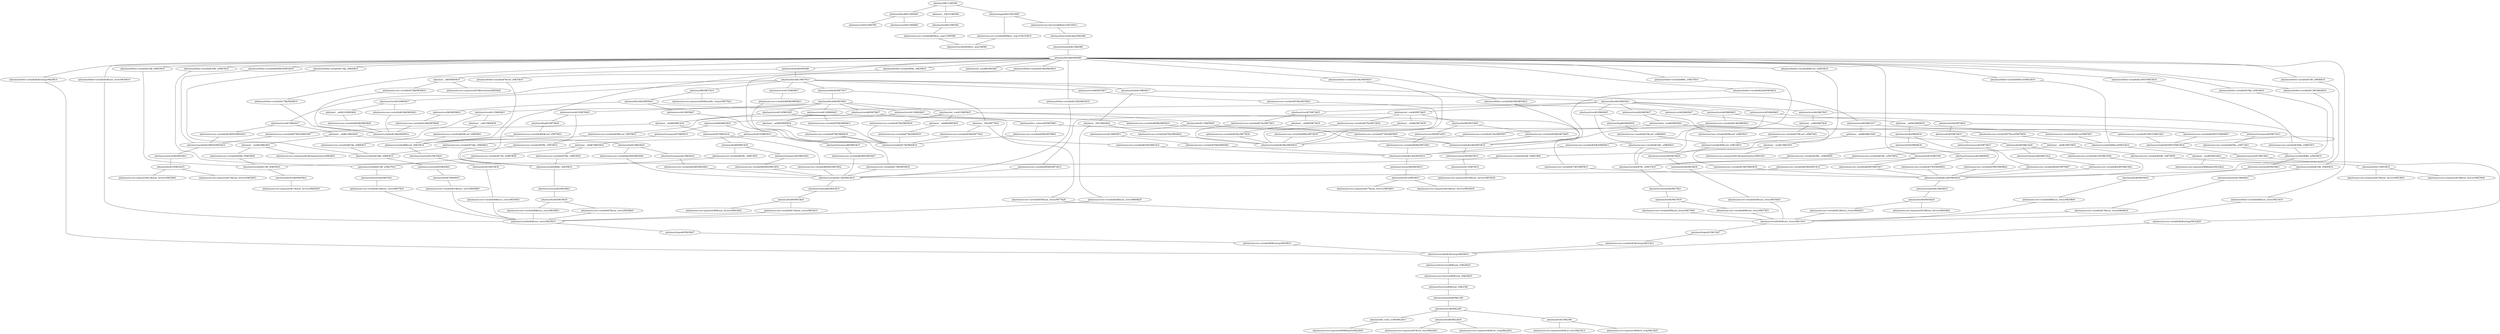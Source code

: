 graph "als.physl" {
    "/phylanx/if$1/10$95$1" -- "/phylanx/__lt$3/10$95$4";
    "/phylanx/__lt$3/10$95$4" -- "/phylanx/len$0/10$95$4";
    "/phylanx/len$0/10$95$4" -- "/phylanx/access-variable$85$sys_argv/10$95$8";
    "/phylanx/access-variable$85$sys_argv/10$95$8" -- "/phylanx/variable$0$sys_argv/0$0$0";
    "/phylanx/variable$0$sys_argv/0$0$0";
    "/phylanx/if$1/10$95$1" -- "/phylanx/block$5/10$96$5";
    "/phylanx/block$5/10$96$5" -- "/phylanx/cout$3/10$97$9";
    "/phylanx/cout$3/10$97$9";
    "/phylanx/block$5/10$96$5" -- "/phylanx/cout$4/10$98$9";
    "/phylanx/cout$4/10$98$9";
    "/phylanx/if$1/10$95$1" -- "/phylanx/apply$0/10$100$5";
    "/phylanx/apply$0/10$100$5" -- "/phylanx/access-function$0$als/10$100$11";
    "/phylanx/access-function$0$als/10$100$11" -- "/phylanx/function$1$als/9$26$8";
    "/phylanx/function$1$als/9$26$8" -- "/phylanx/lambda$1/9$26$8";
    "/phylanx/lambda$1/9$26$8" -- "/phylanx/block$0/9$28$5";
    "/phylanx/block$0/9$28$5" -- "/phylanx/define-variable$2$ratings/9$29$16";
    "/phylanx/define-variable$2$ratings/9$29$16" -- "/phylanx/variable$1$ratings/9$29$16";
    "/phylanx/variable$1$ratings/9$29$16" -- "/phylanx/call-function$0$read_r/9$29$25";
    "/phylanx/call-function$0$read_r/9$29$25" -- "/phylanx/access-function$0$read_r/9$29$25";
    "/phylanx/access-function$0$read_r/9$29$25" -- "/phylanx/function$0$read_r/8$21$8";
    "/phylanx/function$0$read_r/8$21$8" -- "/phylanx/lambda$0/8$21$8";
    "/phylanx/lambda$0/8$21$8" -- "/phylanx/slice$0/8$22$5";
    "/phylanx/slice$0/8$22$5" -- "/phylanx/file_read_csv$0/8$22$11";
    "/phylanx/file_read_csv$0/8$22$11" -- "/phylanx/access-argument$0$filepath/8$22$25";
    "/phylanx/access-argument$0$filepath/8$22$25";
    "/phylanx/slice$0/8$22$5" -- "/phylanx/list$0/8$22$36";
    "/phylanx/list$0/8$22$36" -- "/phylanx/access-argument$1$row_start/8$22$41";
    "/phylanx/access-argument$1$row_start/8$22$41";
    "/phylanx/list$0/8$22$36" -- "/phylanx/access-argument$2$row_stop/8$22$52";
    "/phylanx/access-argument$2$row_stop/8$22$52";
    "/phylanx/slice$0/8$22$5" -- "/phylanx/list$1/8$23$9";
    "/phylanx/list$1/8$23$9" -- "/phylanx/access-argument$3$col_start/8$23$14";
    "/phylanx/access-argument$3$col_start/8$23$14";
    "/phylanx/list$1/8$23$9" -- "/phylanx/access-argument$4$col_stop/8$23$25";
    "/phylanx/access-argument$4$col_stop/8$23$25";
    "/phylanx/block$0/9$28$5" -- "/phylanx/define-variable$3$num_users/9$30$16";
    "/phylanx/define-variable$3$num_users/9$30$16" -- "/phylanx/variable$2$num_users/9$30$16";
    "/phylanx/variable$2$num_users/9$30$16" -- "/phylanx/shape$0/9$30$27";
    "/phylanx/shape$0/9$30$27" -- "/phylanx/access-variable$0$ratings/9$30$33";
    "/phylanx/access-variable$0$ratings/9$30$33" -- "/phylanx/variable$1$ratings/9$29$16";
    "/phylanx/block$0/9$28$5" -- "/phylanx/define-variable$4$num_items/9$31$16";
    "/phylanx/define-variable$4$num_items/9$31$16" -- "/phylanx/variable$3$num_items/9$31$16";
    "/phylanx/variable$3$num_items/9$31$16" -- "/phylanx/shape$1/9$31$27";
    "/phylanx/shape$1/9$31$27" -- "/phylanx/access-variable$1$ratings/9$31$33";
    "/phylanx/access-variable$1$ratings/9$31$33" -- "/phylanx/variable$1$ratings/9$29$16";
    "/phylanx/block$0/9$28$5" -- "/phylanx/define-variable$5$conf/9$32$16";
    "/phylanx/define-variable$5$conf/9$32$16" -- "/phylanx/variable$4$conf/9$32$16";
    "/phylanx/variable$4$conf/9$32$16" -- "/phylanx/__mul$0/9$32$22";
    "/phylanx/__mul$0/9$32$22" -- "/phylanx/access-argument$8$alpha/9$32$22";
    "/phylanx/access-argument$8$alpha/9$32$22";
    "/phylanx/__mul$0/9$32$22" -- "/phylanx/access-variable$2$ratings/9$32$29";
    "/phylanx/access-variable$2$ratings/9$32$29" -- "/phylanx/variable$1$ratings/9$29$16";
    "/phylanx/block$0/9$28$5" -- "/phylanx/define-variable$6$conf_u/9$34$16";
    "/phylanx/define-variable$6$conf_u/9$34$16" -- "/phylanx/variable$5$conf_u/9$34$16";
    "/phylanx/variable$5$conf_u/9$34$16" -- "/phylanx/constant$0/9$34$24";
    "/phylanx/constant$0/9$34$24" -- "/phylanx/list$2/9$34$38";
    "/phylanx/list$2/9$34$38" -- "/phylanx/access-variable$3$num_items/9$34$43";
    "/phylanx/access-variable$3$num_items/9$34$43" -- "/phylanx/variable$3$num_items/9$31$16";
    "/phylanx/block$0/9$28$5" -- "/phylanx/define-variable$7$conf_i/9$35$16";
    "/phylanx/define-variable$7$conf_i/9$35$16" -- "/phylanx/variable$6$conf_i/9$35$16";
    "/phylanx/variable$6$conf_i/9$35$16" -- "/phylanx/constant$1/9$35$24";
    "/phylanx/constant$1/9$35$24" -- "/phylanx/list$3/9$35$38";
    "/phylanx/list$3/9$35$38" -- "/phylanx/access-variable$4$num_users/9$35$43";
    "/phylanx/access-variable$4$num_users/9$35$43" -- "/phylanx/variable$2$num_users/9$30$16";
    "/phylanx/block$0/9$28$5" -- "/phylanx/define-variable$8$c_u/9$37$16";
    "/phylanx/define-variable$8$c_u/9$37$16" -- "/phylanx/variable$7$c_u/9$37$16";
    "/phylanx/variable$7$c_u/9$37$16" -- "/phylanx/constant$2/9$37$21";
    "/phylanx/constant$2/9$37$21" -- "/phylanx/list$4/9$37$35";
    "/phylanx/list$4/9$37$35" -- "/phylanx/access-variable$5$num_items/9$37$40";
    "/phylanx/access-variable$5$num_items/9$37$40" -- "/phylanx/variable$3$num_items/9$31$16";
    "/phylanx/list$4/9$37$35" -- "/phylanx/access-variable$6$num_items/9$37$51";
    "/phylanx/access-variable$6$num_items/9$37$51" -- "/phylanx/variable$3$num_items/9$31$16";
    "/phylanx/block$0/9$28$5" -- "/phylanx/define-variable$9$c_i/9$38$16";
    "/phylanx/define-variable$9$c_i/9$38$16" -- "/phylanx/variable$8$c_i/9$38$16";
    "/phylanx/variable$8$c_i/9$38$16" -- "/phylanx/constant$3/9$38$21";
    "/phylanx/constant$3/9$38$21" -- "/phylanx/list$5/9$38$35";
    "/phylanx/list$5/9$38$35" -- "/phylanx/access-variable$7$num_users/9$38$40";
    "/phylanx/access-variable$7$num_users/9$38$40" -- "/phylanx/variable$2$num_users/9$30$16";
    "/phylanx/list$5/9$38$35" -- "/phylanx/access-variable$8$num_users/9$38$51";
    "/phylanx/access-variable$8$num_users/9$38$51" -- "/phylanx/variable$2$num_users/9$30$16";
    "/phylanx/block$0/9$28$5" -- "/phylanx/define-variable$10$p_u/9$39$16";
    "/phylanx/define-variable$10$p_u/9$39$16" -- "/phylanx/variable$9$p_u/9$39$16";
    "/phylanx/variable$9$p_u/9$39$16" -- "/phylanx/constant$4/9$39$21";
    "/phylanx/constant$4/9$39$21" -- "/phylanx/list$6/9$39$35";
    "/phylanx/list$6/9$39$35" -- "/phylanx/access-variable$9$num_items/9$39$40";
    "/phylanx/access-variable$9$num_items/9$39$40" -- "/phylanx/variable$3$num_items/9$31$16";
    "/phylanx/block$0/9$28$5" -- "/phylanx/define-variable$11$p_i/9$40$16";
    "/phylanx/define-variable$11$p_i/9$40$16" -- "/phylanx/variable$10$p_i/9$40$16";
    "/phylanx/variable$10$p_i/9$40$16" -- "/phylanx/constant$5/9$40$21";
    "/phylanx/constant$5/9$40$21" -- "/phylanx/list$7/9$40$35";
    "/phylanx/list$7/9$40$35" -- "/phylanx/access-variable$10$num_users/9$40$40";
    "/phylanx/access-variable$10$num_users/9$40$40" -- "/phylanx/variable$2$num_users/9$30$16";
    "/phylanx/block$0/9$28$5" -- "/phylanx/set_seed$0/9$42$9";
    "/phylanx/set_seed$0/9$42$9";
    "/phylanx/block$0/9$28$5" -- "/phylanx/define-variable$12$X/9$43$16";
    "/phylanx/define-variable$12$X/9$43$16" -- "/phylanx/variable$11$X/9$43$16";
    "/phylanx/variable$11$X/9$43$16" -- "/phylanx/random$0/9$43$19";
    "/phylanx/random$0/9$43$19" -- "/phylanx/list$8/9$43$26";
    "/phylanx/list$8/9$43$26" -- "/phylanx/access-variable$11$num_users/9$43$31";
    "/phylanx/access-variable$11$num_users/9$43$31" -- "/phylanx/variable$2$num_users/9$30$16";
    "/phylanx/list$8/9$43$26" -- "/phylanx/access-argument$9$num_factors/9$43$42";
    "/phylanx/access-argument$9$num_factors/9$43$42";
    "/phylanx/block$0/9$28$5" -- "/phylanx/define-variable$13$Y/9$44$16";
    "/phylanx/define-variable$13$Y/9$44$16" -- "/phylanx/variable$12$Y/9$44$16";
    "/phylanx/variable$12$Y/9$44$16" -- "/phylanx/random$1/9$44$19";
    "/phylanx/random$1/9$44$19" -- "/phylanx/list$9/9$44$26";
    "/phylanx/list$9/9$44$26" -- "/phylanx/access-variable$12$num_items/9$44$31";
    "/phylanx/access-variable$12$num_items/9$44$31" -- "/phylanx/variable$3$num_items/9$31$16";
    "/phylanx/list$9/9$44$26" -- "/phylanx/access-argument$10$num_factors/9$44$42";
    "/phylanx/access-argument$10$num_factors/9$44$42";
    "/phylanx/block$0/9$28$5" -- "/phylanx/define-variable$14$I_f/9$45$16";
    "/phylanx/define-variable$14$I_f/9$45$16" -- "/phylanx/variable$13$I_f/9$45$16";
    "/phylanx/variable$13$I_f/9$45$16" -- "/phylanx/identity$0/9$45$21";
    "/phylanx/identity$0/9$45$21" -- "/phylanx/access-argument$11$num_factors/9$45$30";
    "/phylanx/access-argument$11$num_factors/9$45$30";
    "/phylanx/block$0/9$28$5" -- "/phylanx/define-variable$15$I_i/9$46$16";
    "/phylanx/define-variable$15$I_i/9$46$16" -- "/phylanx/variable$14$I_i/9$46$16";
    "/phylanx/variable$14$I_i/9$46$16" -- "/phylanx/identity$1/9$46$21";
    "/phylanx/identity$1/9$46$21" -- "/phylanx/access-variable$13$num_items/9$46$30";
    "/phylanx/access-variable$13$num_items/9$46$30" -- "/phylanx/variable$3$num_items/9$31$16";
    "/phylanx/block$0/9$28$5" -- "/phylanx/define-variable$16$I_u/9$47$16";
    "/phylanx/define-variable$16$I_u/9$47$16" -- "/phylanx/variable$15$I_u/9$47$16";
    "/phylanx/variable$15$I_u/9$47$16" -- "/phylanx/identity$2/9$47$21";
    "/phylanx/identity$2/9$47$21" -- "/phylanx/access-variable$14$num_users/9$47$30";
    "/phylanx/access-variable$14$num_users/9$47$30" -- "/phylanx/variable$2$num_users/9$30$16";
    "/phylanx/block$0/9$28$5" -- "/phylanx/define-variable$17$k/9$48$16";
    "/phylanx/define-variable$17$k/9$48$16" -- "/phylanx/variable$16$k/9$48$16";
    "/phylanx/variable$16$k/9$48$16";
    "/phylanx/block$0/9$28$5" -- "/phylanx/define-variable$18$i/9$49$16";
    "/phylanx/define-variable$18$i/9$49$16" -- "/phylanx/variable$17$i/9$49$16";
    "/phylanx/variable$17$i/9$49$16";
    "/phylanx/block$0/9$28$5" -- "/phylanx/define-variable$19$u/9$50$16";
    "/phylanx/define-variable$19$u/9$50$16" -- "/phylanx/variable$18$u/9$50$16";
    "/phylanx/variable$18$u/9$50$16";
    "/phylanx/block$0/9$28$5" -- "/phylanx/define-variable$20$XtX/9$52$16";
    "/phylanx/define-variable$20$XtX/9$52$16" -- "/phylanx/variable$19$XtX/9$52$16";
    "/phylanx/variable$19$XtX/9$52$16" -- "/phylanx/constant$6/9$52$21";
    "/phylanx/constant$6/9$52$21" -- "/phylanx/list$10/9$52$35";
    "/phylanx/list$10/9$52$35" -- "/phylanx/access-argument$12$num_factors/9$52$40";
    "/phylanx/access-argument$12$num_factors/9$52$40";
    "/phylanx/list$10/9$52$35" -- "/phylanx/access-argument$13$num_factors/9$52$53";
    "/phylanx/access-argument$13$num_factors/9$52$53";
    "/phylanx/block$0/9$28$5" -- "/phylanx/define-variable$21$YtY/9$53$16";
    "/phylanx/define-variable$21$YtY/9$53$16" -- "/phylanx/variable$20$YtY/9$53$16";
    "/phylanx/variable$20$YtY/9$53$16" -- "/phylanx/constant$7/9$53$21";
    "/phylanx/constant$7/9$53$21" -- "/phylanx/list$11/9$53$35";
    "/phylanx/list$11/9$53$35" -- "/phylanx/access-argument$14$num_factors/9$53$40";
    "/phylanx/access-argument$14$num_factors/9$53$40";
    "/phylanx/list$11/9$53$35" -- "/phylanx/access-argument$15$num_factors/9$53$53";
    "/phylanx/access-argument$15$num_factors/9$53$53";
    "/phylanx/block$0/9$28$5" -- "/phylanx/define-variable$22$A/9$54$16";
    "/phylanx/define-variable$22$A/9$54$16" -- "/phylanx/variable$21$A/9$54$16";
    "/phylanx/variable$21$A/9$54$16" -- "/phylanx/constant$8/9$54$19";
    "/phylanx/constant$8/9$54$19" -- "/phylanx/list$12/9$54$33";
    "/phylanx/list$12/9$54$33" -- "/phylanx/access-argument$16$num_factors/9$54$38";
    "/phylanx/access-argument$16$num_factors/9$54$38";
    "/phylanx/list$12/9$54$33" -- "/phylanx/access-argument$17$num_factors/9$54$51";
    "/phylanx/access-argument$17$num_factors/9$54$51";
    "/phylanx/block$0/9$28$5" -- "/phylanx/define-variable$23$b/9$55$16";
    "/phylanx/define-variable$23$b/9$55$16" -- "/phylanx/variable$22$b/9$55$16";
    "/phylanx/variable$22$b/9$55$16" -- "/phylanx/constant$9/9$55$19";
    "/phylanx/constant$9/9$55$19" -- "/phylanx/list$13/9$55$33";
    "/phylanx/list$13/9$55$33" -- "/phylanx/access-argument$18$num_factors/9$55$38";
    "/phylanx/access-argument$18$num_factors/9$55$38";
    "/phylanx/block$0/9$28$5" -- "/phylanx/while$0/9$56$9";
    "/phylanx/while$0/9$56$9" -- "/phylanx/__lt$0/9$56$16";
    "/phylanx/__lt$0/9$56$16" -- "/phylanx/access-variable$15$k/9$56$16";
    "/phylanx/access-variable$15$k/9$56$16" -- "/phylanx/variable$16$k/9$48$16";
    "/phylanx/variable$16$k/9$48$16";
    "/phylanx/__lt$0/9$56$16" -- "/phylanx/access-argument$19$iterations/9$56$20";
    "/phylanx/access-argument$19$iterations/9$56$20";
    "/phylanx/while$0/9$56$9" -- "/phylanx/block$1/9$57$13";
    "/phylanx/block$1/9$57$13" -- "/phylanx/if$0/9$57$19";
    "/phylanx/if$0/9$57$19" -- "/phylanx/access-argument$20$enable_output/9$57$23";
    "/phylanx/access-argument$20$enable_output/9$57$23";
    "/phylanx/if$0/9$57$19" -- "/phylanx/block$2/9$58$23";
    "/phylanx/block$2/9$58$23" -- "/phylanx/cout$0/9$58$29";
    "/phylanx/cout$0/9$58$29" -- "/phylanx/access-variable$16$k/9$58$48";
    "/phylanx/access-variable$16$k/9$58$48" -- "/phylanx/variable$16$k/9$48$16";
    "/phylanx/variable$16$k/9$48$16";
    "/phylanx/block$2/9$58$23" -- "/phylanx/cout$1/9$59$27";
    "/phylanx/cout$1/9$59$27" -- "/phylanx/access-variable$17$X/9$59$39";
    "/phylanx/access-variable$17$X/9$59$39" -- "/phylanx/variable$11$X/9$43$16";
    "/phylanx/block$2/9$58$23" -- "/phylanx/cout$2/9$60$27";
    "/phylanx/cout$2/9$60$27" -- "/phylanx/access-variable$18$Y/9$60$39";
    "/phylanx/access-variable$18$Y/9$60$39" -- "/phylanx/variable$12$Y/9$44$16";
    "/phylanx/block$1/9$57$13" -- "/phylanx/store$0/9$61$17";
    "/phylanx/store$0/9$61$17" -- "/phylanx/access-variable$19$YtY/9$61$23";
    "/phylanx/access-variable$19$YtY/9$61$23" -- "/phylanx/variable$20$YtY/9$53$16";
    "/phylanx/store$0/9$61$17" -- "/phylanx/__add$0/9$61$28";
    "/phylanx/__add$0/9$61$28" -- "/phylanx/dot$0/9$61$28";
    "/phylanx/dot$0/9$61$28" -- "/phylanx/transpose$0/9$61$32";
    "/phylanx/transpose$0/9$61$32" -- "/phylanx/access-variable$20$Y/9$61$42";
    "/phylanx/access-variable$20$Y/9$61$42" -- "/phylanx/variable$12$Y/9$44$16";
    "/phylanx/dot$0/9$61$28" -- "/phylanx/access-variable$21$Y/9$61$46";
    "/phylanx/access-variable$21$Y/9$61$46" -- "/phylanx/variable$12$Y/9$44$16";
    "/phylanx/__add$0/9$61$28" -- "/phylanx/__mul$1/9$61$51";
    "/phylanx/__mul$1/9$61$51" -- "/phylanx/access-argument$21$regularization/9$61$51";
    "/phylanx/access-argument$21$regularization/9$61$51";
    "/phylanx/__mul$1/9$61$51" -- "/phylanx/access-variable$22$I_f/9$61$68";
    "/phylanx/access-variable$22$I_f/9$61$68" -- "/phylanx/variable$13$I_f/9$45$16";
    "/phylanx/block$1/9$57$13" -- "/phylanx/store$1/9$62$17";
    "/phylanx/store$1/9$62$17" -- "/phylanx/access-variable$23$XtX/9$62$23";
    "/phylanx/access-variable$23$XtX/9$62$23" -- "/phylanx/variable$19$XtX/9$52$16";
    "/phylanx/store$1/9$62$17" -- "/phylanx/__add$1/9$62$28";
    "/phylanx/__add$1/9$62$28" -- "/phylanx/dot$1/9$62$28";
    "/phylanx/dot$1/9$62$28" -- "/phylanx/transpose$1/9$62$32";
    "/phylanx/transpose$1/9$62$32" -- "/phylanx/access-variable$24$X/9$62$42";
    "/phylanx/access-variable$24$X/9$62$42" -- "/phylanx/variable$11$X/9$43$16";
    "/phylanx/dot$1/9$62$28" -- "/phylanx/access-variable$25$X/9$62$46";
    "/phylanx/access-variable$25$X/9$62$46" -- "/phylanx/variable$11$X/9$43$16";
    "/phylanx/__add$1/9$62$28" -- "/phylanx/__mul$2/9$62$51";
    "/phylanx/__mul$2/9$62$51" -- "/phylanx/access-argument$22$regularization/9$62$51";
    "/phylanx/access-argument$22$regularization/9$62$51";
    "/phylanx/__mul$2/9$62$51" -- "/phylanx/access-variable$26$I_f/9$62$68";
    "/phylanx/access-variable$26$I_f/9$62$68" -- "/phylanx/variable$13$I_f/9$45$16";
    "/phylanx/block$1/9$57$13" -- "/phylanx/while$1/9$64$17";
    "/phylanx/while$1/9$64$17" -- "/phylanx/__lt$1/9$64$24";
    "/phylanx/__lt$1/9$64$24" -- "/phylanx/access-variable$27$u/9$64$24";
    "/phylanx/access-variable$27$u/9$64$24" -- "/phylanx/variable$18$u/9$50$16";
    "/phylanx/variable$18$u/9$50$16";
    "/phylanx/__lt$1/9$64$24" -- "/phylanx/access-variable$28$num_users/9$64$28";
    "/phylanx/access-variable$28$num_users/9$64$28" -- "/phylanx/variable$2$num_users/9$30$16";
    "/phylanx/while$1/9$64$17" -- "/phylanx/block$3/9$65$21";
    "/phylanx/block$3/9$65$21" -- "/phylanx/store$2/9$65$27";
    "/phylanx/store$2/9$65$27" -- "/phylanx/access-variable$29$conf_u/9$65$33";
    "/phylanx/access-variable$29$conf_u/9$65$33" -- "/phylanx/variable$5$conf_u/9$34$16";
    "/phylanx/store$2/9$65$27" -- "/phylanx/slice_row$0/9$65$41";
    "/phylanx/slice_row$0/9$65$41" -- "/phylanx/access-variable$30$conf/9$65$51";
    "/phylanx/access-variable$30$conf/9$65$51" -- "/phylanx/variable$4$conf/9$32$16";
    "/phylanx/slice_row$0/9$65$41" -- "/phylanx/access-variable$31$u/9$65$57";
    "/phylanx/access-variable$31$u/9$65$57" -- "/phylanx/variable$18$u/9$50$16";
    "/phylanx/variable$18$u/9$50$16";
    "/phylanx/block$3/9$65$21" -- "/phylanx/store$3/9$66$25";
    "/phylanx/store$3/9$66$25" -- "/phylanx/access-variable$32$c_u/9$66$31";
    "/phylanx/access-variable$32$c_u/9$66$31" -- "/phylanx/variable$7$c_u/9$37$16";
    "/phylanx/store$3/9$66$25" -- "/phylanx/diag$0/9$66$36";
    "/phylanx/diag$0/9$66$36" -- "/phylanx/access-variable$33$conf_u/9$66$41";
    "/phylanx/access-variable$33$conf_u/9$66$41" -- "/phylanx/variable$5$conf_u/9$34$16";
    "/phylanx/block$3/9$65$21" -- "/phylanx/store$4/9$67$25";
    "/phylanx/store$4/9$67$25" -- "/phylanx/access-variable$34$p_u/9$67$31";
    "/phylanx/access-variable$34$p_u/9$67$31" -- "/phylanx/variable$9$p_u/9$39$16";
    "/phylanx/store$4/9$67$25" -- "/phylanx/__ne$0/9$67$36";
    "/phylanx/__ne$0/9$67$36" -- "/phylanx/access-variable$35$conf_u/9$67$41";
    "/phylanx/access-variable$35$conf_u/9$67$41" -- "/phylanx/variable$5$conf_u/9$34$16";
    "/phylanx/block$3/9$65$21" -- "/phylanx/store$5/9$68$25";
    "/phylanx/store$5/9$68$25" -- "/phylanx/access-variable$36$A/9$68$31";
    "/phylanx/access-variable$36$A/9$68$31" -- "/phylanx/variable$21$A/9$54$16";
    "/phylanx/store$5/9$68$25" -- "/phylanx/__add$2/9$68$34";
    "/phylanx/__add$2/9$68$34" -- "/phylanx/dot$2/9$68$34";
    "/phylanx/dot$2/9$68$34" -- "/phylanx/dot$3/9$68$38";
    "/phylanx/dot$3/9$68$38" -- "/phylanx/transpose$2/9$68$42";
    "/phylanx/transpose$2/9$68$42" -- "/phylanx/access-variable$37$Y/9$68$52";
    "/phylanx/access-variable$37$Y/9$68$52" -- "/phylanx/variable$12$Y/9$44$16";
    "/phylanx/dot$3/9$68$38" -- "/phylanx/access-variable$38$c_u/9$68$56";
    "/phylanx/access-variable$38$c_u/9$68$56" -- "/phylanx/variable$7$c_u/9$37$16";
    "/phylanx/dot$2/9$68$34" -- "/phylanx/access-variable$39$Y/9$68$62";
    "/phylanx/access-variable$39$Y/9$68$62" -- "/phylanx/variable$12$Y/9$44$16";
    "/phylanx/__add$2/9$68$34" -- "/phylanx/access-variable$40$YtY/9$68$67";
    "/phylanx/access-variable$40$YtY/9$68$67" -- "/phylanx/variable$20$YtY/9$53$16";
    "/phylanx/block$3/9$65$21" -- "/phylanx/store$6/9$69$25";
    "/phylanx/store$6/9$69$25" -- "/phylanx/access-variable$41$b/9$69$31";
    "/phylanx/access-variable$41$b/9$69$31" -- "/phylanx/variable$22$b/9$55$16";
    "/phylanx/store$6/9$69$25" -- "/phylanx/dot$4/9$70$29";
    "/phylanx/dot$4/9$70$29" -- "/phylanx/dot$5/9$70$33";
    "/phylanx/dot$5/9$70$33" -- "/phylanx/transpose$3/9$70$37";
    "/phylanx/transpose$3/9$70$37" -- "/phylanx/access-variable$42$Y/9$70$47";
    "/phylanx/access-variable$42$Y/9$70$47" -- "/phylanx/variable$12$Y/9$44$16";
    "/phylanx/dot$5/9$70$33" -- "/phylanx/__add$3/9$70$52";
    "/phylanx/__add$3/9$70$52" -- "/phylanx/access-variable$43$c_u/9$70$52";
    "/phylanx/access-variable$43$c_u/9$70$52" -- "/phylanx/variable$7$c_u/9$37$16";
    "/phylanx/__add$3/9$70$52" -- "/phylanx/access-variable$44$I_i/9$70$58";
    "/phylanx/access-variable$44$I_i/9$70$58" -- "/phylanx/variable$14$I_i/9$46$16";
    "/phylanx/dot$4/9$70$29" -- "/phylanx/transpose$4/9$71$33";
    "/phylanx/transpose$4/9$71$33" -- "/phylanx/access-variable$45$p_u/9$71$43";
    "/phylanx/access-variable$45$p_u/9$71$43" -- "/phylanx/variable$9$p_u/9$39$16";
    "/phylanx/block$3/9$65$21" -- "/phylanx/set_row$0/9$72$25";
    "/phylanx/set_row$0/9$72$25" -- "/phylanx/access-variable$46$X/9$72$33";
    "/phylanx/access-variable$46$X/9$72$33" -- "/phylanx/variable$11$X/9$43$16";
    "/phylanx/set_row$0/9$72$25" -- "/phylanx/access-variable$47$u/9$72$36";
    "/phylanx/access-variable$47$u/9$72$36" -- "/phylanx/variable$18$u/9$50$16";
    "/phylanx/variable$18$u/9$50$16";
    "/phylanx/set_row$0/9$72$25" -- "/phylanx/__add$4/9$72$39";
    "/phylanx/__add$4/9$72$39" -- "/phylanx/access-variable$48$u/9$72$39";
    "/phylanx/access-variable$48$u/9$72$39" -- "/phylanx/variable$18$u/9$50$16";
    "/phylanx/variable$18$u/9$50$16";
    "/phylanx/set_row$0/9$72$25" -- "/phylanx/dot$6/9$72$49";
    "/phylanx/dot$6/9$72$49" -- "/phylanx/inverse$0/9$72$53";
    "/phylanx/inverse$0/9$72$53" -- "/phylanx/access-variable$49$A/9$72$61";
    "/phylanx/access-variable$49$A/9$72$61" -- "/phylanx/variable$21$A/9$54$16";
    "/phylanx/dot$6/9$72$49" -- "/phylanx/access-variable$50$b/9$72$65";
    "/phylanx/access-variable$50$b/9$72$65" -- "/phylanx/variable$22$b/9$55$16";
    "/phylanx/block$3/9$65$21" -- "/phylanx/store$7/9$73$25";
    "/phylanx/store$7/9$73$25" -- "/phylanx/access-variable$51$u/9$73$31";
    "/phylanx/access-variable$51$u/9$73$31" -- "/phylanx/variable$18$u/9$50$16";
    "/phylanx/variable$18$u/9$50$16";
    "/phylanx/store$7/9$73$25" -- "/phylanx/__add$5/9$73$34";
    "/phylanx/__add$5/9$73$34" -- "/phylanx/access-variable$52$u/9$73$34";
    "/phylanx/access-variable$52$u/9$73$34" -- "/phylanx/variable$18$u/9$50$16";
    "/phylanx/variable$18$u/9$50$16";
    "/phylanx/block$1/9$57$13" -- "/phylanx/store$8/9$76$17";
    "/phylanx/store$8/9$76$17" -- "/phylanx/access-variable$53$u/9$76$23";
    "/phylanx/access-variable$53$u/9$76$23" -- "/phylanx/variable$18$u/9$50$16";
    "/phylanx/variable$18$u/9$50$16";
    "/phylanx/block$1/9$57$13" -- "/phylanx/while$2/9$77$17";
    "/phylanx/while$2/9$77$17" -- "/phylanx/__lt$2/9$77$24";
    "/phylanx/__lt$2/9$77$24" -- "/phylanx/access-variable$54$i/9$77$24";
    "/phylanx/access-variable$54$i/9$77$24" -- "/phylanx/variable$17$i/9$49$16";
    "/phylanx/variable$17$i/9$49$16";
    "/phylanx/__lt$2/9$77$24" -- "/phylanx/access-variable$55$num_items/9$77$28";
    "/phylanx/access-variable$55$num_items/9$77$28" -- "/phylanx/variable$3$num_items/9$31$16";
    "/phylanx/while$2/9$77$17" -- "/phylanx/block$4/9$78$21";
    "/phylanx/block$4/9$78$21" -- "/phylanx/store$9/9$78$27";
    "/phylanx/store$9/9$78$27" -- "/phylanx/access-variable$56$conf_i/9$78$33";
    "/phylanx/access-variable$56$conf_i/9$78$33" -- "/phylanx/variable$6$conf_i/9$35$16";
    "/phylanx/store$9/9$78$27" -- "/phylanx/slice_column$0/9$78$41";
    "/phylanx/slice_column$0/9$78$41" -- "/phylanx/access-variable$57$conf/9$78$54";
    "/phylanx/access-variable$57$conf/9$78$54" -- "/phylanx/variable$4$conf/9$32$16";
    "/phylanx/slice_column$0/9$78$41" -- "/phylanx/access-variable$58$i/9$78$60";
    "/phylanx/access-variable$58$i/9$78$60" -- "/phylanx/variable$17$i/9$49$16";
    "/phylanx/variable$17$i/9$49$16";
    "/phylanx/block$4/9$78$21" -- "/phylanx/store$10/9$79$25";
    "/phylanx/store$10/9$79$25" -- "/phylanx/access-variable$59$c_i/9$79$31";
    "/phylanx/access-variable$59$c_i/9$79$31" -- "/phylanx/variable$8$c_i/9$38$16";
    "/phylanx/store$10/9$79$25" -- "/phylanx/diag$1/9$79$36";
    "/phylanx/diag$1/9$79$36" -- "/phylanx/access-variable$60$conf_i/9$79$41";
    "/phylanx/access-variable$60$conf_i/9$79$41" -- "/phylanx/variable$6$conf_i/9$35$16";
    "/phylanx/block$4/9$78$21" -- "/phylanx/store$11/9$80$25";
    "/phylanx/store$11/9$80$25" -- "/phylanx/access-variable$61$p_i/9$80$31";
    "/phylanx/access-variable$61$p_i/9$80$31" -- "/phylanx/variable$10$p_i/9$40$16";
    "/phylanx/store$11/9$80$25" -- "/phylanx/__ne$1/9$80$36";
    "/phylanx/__ne$1/9$80$36" -- "/phylanx/access-variable$62$conf_i/9$80$41";
    "/phylanx/access-variable$62$conf_i/9$80$41" -- "/phylanx/variable$6$conf_i/9$35$16";
    "/phylanx/block$4/9$78$21" -- "/phylanx/store$12/9$81$25";
    "/phylanx/store$12/9$81$25" -- "/phylanx/access-variable$63$A/9$81$31";
    "/phylanx/access-variable$63$A/9$81$31" -- "/phylanx/variable$21$A/9$54$16";
    "/phylanx/store$12/9$81$25" -- "/phylanx/__add$6/9$81$34";
    "/phylanx/__add$6/9$81$34" -- "/phylanx/dot$7/9$81$34";
    "/phylanx/dot$7/9$81$34" -- "/phylanx/dot$8/9$81$38";
    "/phylanx/dot$8/9$81$38" -- "/phylanx/transpose$5/9$81$42";
    "/phylanx/transpose$5/9$81$42" -- "/phylanx/access-variable$64$X/9$81$52";
    "/phylanx/access-variable$64$X/9$81$52" -- "/phylanx/variable$11$X/9$43$16";
    "/phylanx/dot$8/9$81$38" -- "/phylanx/access-variable$65$c_i/9$81$56";
    "/phylanx/access-variable$65$c_i/9$81$56" -- "/phylanx/variable$8$c_i/9$38$16";
    "/phylanx/dot$7/9$81$34" -- "/phylanx/access-variable$66$X/9$81$62";
    "/phylanx/access-variable$66$X/9$81$62" -- "/phylanx/variable$11$X/9$43$16";
    "/phylanx/__add$6/9$81$34" -- "/phylanx/access-variable$67$XtX/9$81$67";
    "/phylanx/access-variable$67$XtX/9$81$67" -- "/phylanx/variable$19$XtX/9$52$16";
    "/phylanx/block$4/9$78$21" -- "/phylanx/store$13/9$82$25";
    "/phylanx/store$13/9$82$25" -- "/phylanx/access-variable$68$b/9$82$31";
    "/phylanx/access-variable$68$b/9$82$31" -- "/phylanx/variable$22$b/9$55$16";
    "/phylanx/store$13/9$82$25" -- "/phylanx/dot$9/9$83$29";
    "/phylanx/dot$9/9$83$29" -- "/phylanx/dot$10/9$83$33";
    "/phylanx/dot$10/9$83$33" -- "/phylanx/transpose$6/9$83$37";
    "/phylanx/transpose$6/9$83$37" -- "/phylanx/access-variable$69$X/9$83$47";
    "/phylanx/access-variable$69$X/9$83$47" -- "/phylanx/variable$11$X/9$43$16";
    "/phylanx/dot$10/9$83$33" -- "/phylanx/__add$7/9$83$52";
    "/phylanx/__add$7/9$83$52" -- "/phylanx/access-variable$70$c_i/9$83$52";
    "/phylanx/access-variable$70$c_i/9$83$52" -- "/phylanx/variable$8$c_i/9$38$16";
    "/phylanx/__add$7/9$83$52" -- "/phylanx/access-variable$71$I_u/9$83$58";
    "/phylanx/access-variable$71$I_u/9$83$58" -- "/phylanx/variable$15$I_u/9$47$16";
    "/phylanx/dot$9/9$83$29" -- "/phylanx/transpose$7/9$84$33";
    "/phylanx/transpose$7/9$84$33" -- "/phylanx/access-variable$72$p_i/9$84$43";
    "/phylanx/access-variable$72$p_i/9$84$43" -- "/phylanx/variable$10$p_i/9$40$16";
    "/phylanx/block$4/9$78$21" -- "/phylanx/set_row$1/9$85$25";
    "/phylanx/set_row$1/9$85$25" -- "/phylanx/access-variable$73$Y/9$85$33";
    "/phylanx/access-variable$73$Y/9$85$33" -- "/phylanx/variable$12$Y/9$44$16";
    "/phylanx/set_row$1/9$85$25" -- "/phylanx/access-variable$74$i/9$85$36";
    "/phylanx/access-variable$74$i/9$85$36" -- "/phylanx/variable$17$i/9$49$16";
    "/phylanx/variable$17$i/9$49$16";
    "/phylanx/set_row$1/9$85$25" -- "/phylanx/__add$8/9$85$39";
    "/phylanx/__add$8/9$85$39" -- "/phylanx/access-variable$75$i/9$85$39";
    "/phylanx/access-variable$75$i/9$85$39" -- "/phylanx/variable$17$i/9$49$16";
    "/phylanx/variable$17$i/9$49$16";
    "/phylanx/set_row$1/9$85$25" -- "/phylanx/dot$11/9$85$49";
    "/phylanx/dot$11/9$85$49" -- "/phylanx/inverse$1/9$85$53";
    "/phylanx/inverse$1/9$85$53" -- "/phylanx/access-variable$76$A/9$85$61";
    "/phylanx/access-variable$76$A/9$85$61" -- "/phylanx/variable$21$A/9$54$16";
    "/phylanx/dot$11/9$85$49" -- "/phylanx/access-variable$77$b/9$85$65";
    "/phylanx/access-variable$77$b/9$85$65" -- "/phylanx/variable$22$b/9$55$16";
    "/phylanx/block$4/9$78$21" -- "/phylanx/store$14/9$86$25";
    "/phylanx/store$14/9$86$25" -- "/phylanx/access-variable$78$i/9$86$31";
    "/phylanx/access-variable$78$i/9$86$31" -- "/phylanx/variable$17$i/9$49$16";
    "/phylanx/variable$17$i/9$49$16";
    "/phylanx/store$14/9$86$25" -- "/phylanx/__add$9/9$86$34";
    "/phylanx/__add$9/9$86$34" -- "/phylanx/access-variable$79$i/9$86$34";
    "/phylanx/access-variable$79$i/9$86$34" -- "/phylanx/variable$17$i/9$49$16";
    "/phylanx/variable$17$i/9$49$16";
    "/phylanx/block$1/9$57$13" -- "/phylanx/store$15/9$89$17";
    "/phylanx/store$15/9$89$17" -- "/phylanx/access-variable$80$i/9$89$23";
    "/phylanx/access-variable$80$i/9$89$23" -- "/phylanx/variable$17$i/9$49$16";
    "/phylanx/variable$17$i/9$49$16";
    "/phylanx/block$1/9$57$13" -- "/phylanx/store$16/9$90$17";
    "/phylanx/store$16/9$90$17" -- "/phylanx/access-variable$81$k/9$90$23";
    "/phylanx/access-variable$81$k/9$90$23" -- "/phylanx/variable$16$k/9$48$16";
    "/phylanx/variable$16$k/9$48$16";
    "/phylanx/store$16/9$90$17" -- "/phylanx/__add$10/9$90$26";
    "/phylanx/__add$10/9$90$26" -- "/phylanx/access-variable$82$k/9$90$26";
    "/phylanx/access-variable$82$k/9$90$26" -- "/phylanx/variable$16$k/9$48$16";
    "/phylanx/variable$16$k/9$48$16";
    "/phylanx/block$0/9$28$5" -- "/phylanx/list$14/9$91$9";
    "/phylanx/list$14/9$91$9" -- "/phylanx/access-variable$83$X/9$91$14";
    "/phylanx/access-variable$83$X/9$91$14" -- "/phylanx/variable$11$X/9$43$16";
    "/phylanx/list$14/9$91$9" -- "/phylanx/access-variable$84$Y/9$91$17";
    "/phylanx/access-variable$84$Y/9$91$17" -- "/phylanx/variable$12$Y/9$44$16";
    "/phylanx/apply$0/10$100$5" -- "/phylanx/access-variable$86$sys_argv/10$100$16";
    "/phylanx/access-variable$86$sys_argv/10$100$16" -- "/phylanx/variable$0$sys_argv/0$0$0";
    "/phylanx/variable$0$sys_argv/0$0$0";
}

